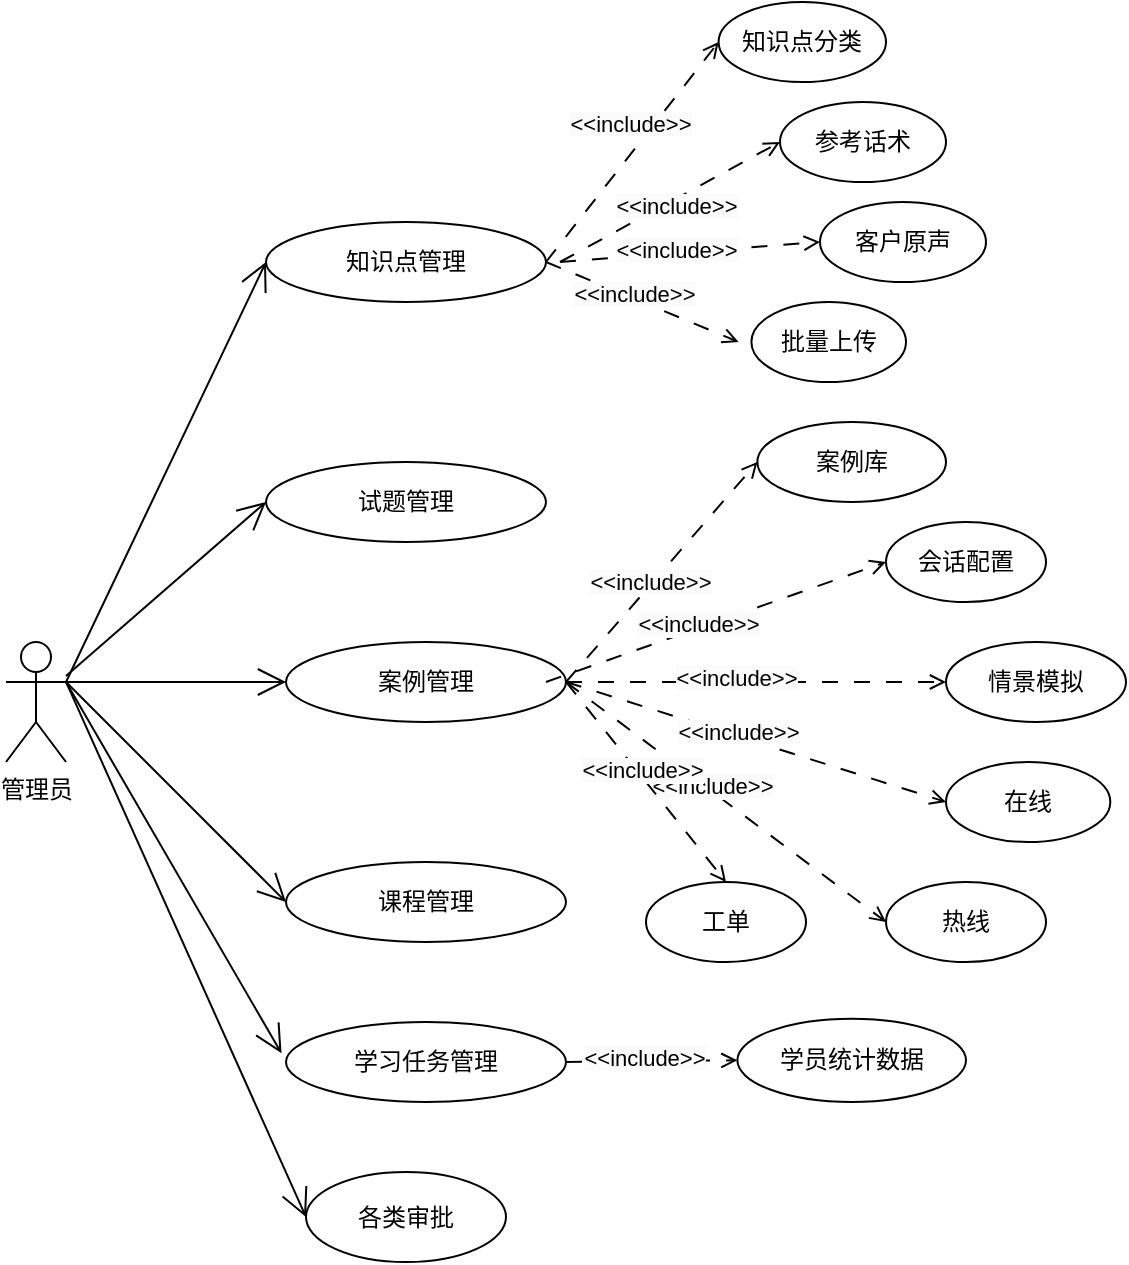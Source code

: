 <mxfile version="24.8.6">
  <diagram name="第 1 页" id="jLr4lrlrVHVJPcqsL-fy">
    <mxGraphModel dx="1187" dy="687" grid="1" gridSize="10" guides="1" tooltips="1" connect="1" arrows="1" fold="1" page="1" pageScale="1" pageWidth="827" pageHeight="1169" math="0" shadow="0">
      <root>
        <mxCell id="0" />
        <mxCell id="1" parent="0" />
        <mxCell id="9K5wpRG9sUKZ4BDB4qsN-1" value="管理员" style="shape=umlActor;verticalLabelPosition=bottom;verticalAlign=top;html=1;outlineConnect=0;" parent="1" vertex="1">
          <mxGeometry x="220" y="320" width="30" height="60" as="geometry" />
        </mxCell>
        <mxCell id="9K5wpRG9sUKZ4BDB4qsN-7" value="知识点管理" style="ellipse;whiteSpace=wrap;html=1;" parent="1" vertex="1">
          <mxGeometry x="350" y="110" width="140" height="40" as="geometry" />
        </mxCell>
        <mxCell id="9K5wpRG9sUKZ4BDB4qsN-8" value="" style="endArrow=open;endFill=1;endSize=12;html=1;rounded=0;exitX=1;exitY=0.333;exitDx=0;exitDy=0;exitPerimeter=0;entryX=0;entryY=0.5;entryDx=0;entryDy=0;" parent="1" source="9K5wpRG9sUKZ4BDB4qsN-1" target="9K5wpRG9sUKZ4BDB4qsN-7" edge="1">
          <mxGeometry width="160" relative="1" as="geometry">
            <mxPoint x="200" y="400" as="sourcePoint" />
            <mxPoint x="360" y="400" as="targetPoint" />
          </mxGeometry>
        </mxCell>
        <mxCell id="9K5wpRG9sUKZ4BDB4qsN-9" value="案例管理" style="ellipse;whiteSpace=wrap;html=1;" parent="1" vertex="1">
          <mxGeometry x="360" y="320" width="140" height="40" as="geometry" />
        </mxCell>
        <mxCell id="9K5wpRG9sUKZ4BDB4qsN-10" value="" style="endArrow=open;endFill=1;endSize=12;html=1;rounded=0;entryX=0;entryY=0.5;entryDx=0;entryDy=0;" parent="1" target="9K5wpRG9sUKZ4BDB4qsN-9" edge="1">
          <mxGeometry width="160" relative="1" as="geometry">
            <mxPoint x="250" y="340" as="sourcePoint" />
            <mxPoint x="400" y="260" as="targetPoint" />
          </mxGeometry>
        </mxCell>
        <mxCell id="9K5wpRG9sUKZ4BDB4qsN-11" value="试题管理" style="ellipse;whiteSpace=wrap;html=1;" parent="1" vertex="1">
          <mxGeometry x="350" y="230" width="140" height="40" as="geometry" />
        </mxCell>
        <mxCell id="9K5wpRG9sUKZ4BDB4qsN-12" value="课程管理" style="ellipse;whiteSpace=wrap;html=1;" parent="1" vertex="1">
          <mxGeometry x="360" y="430" width="140" height="40" as="geometry" />
        </mxCell>
        <mxCell id="9K5wpRG9sUKZ4BDB4qsN-13" value="学习任务管理" style="ellipse;whiteSpace=wrap;html=1;" parent="1" vertex="1">
          <mxGeometry x="360" y="510" width="140" height="40" as="geometry" />
        </mxCell>
        <mxCell id="9K5wpRG9sUKZ4BDB4qsN-14" value="" style="endArrow=open;endFill=1;endSize=12;html=1;rounded=0;entryX=0;entryY=0.5;entryDx=0;entryDy=0;" parent="1" source="9K5wpRG9sUKZ4BDB4qsN-1" target="9K5wpRG9sUKZ4BDB4qsN-11" edge="1">
          <mxGeometry width="160" relative="1" as="geometry">
            <mxPoint x="260" y="340" as="sourcePoint" />
            <mxPoint x="400" y="330" as="targetPoint" />
          </mxGeometry>
        </mxCell>
        <mxCell id="9K5wpRG9sUKZ4BDB4qsN-15" value="" style="endArrow=open;endFill=1;endSize=12;html=1;rounded=0;entryX=0;entryY=0.5;entryDx=0;entryDy=0;" parent="1" target="9K5wpRG9sUKZ4BDB4qsN-12" edge="1">
          <mxGeometry width="160" relative="1" as="geometry">
            <mxPoint x="250" y="340" as="sourcePoint" />
            <mxPoint x="390" y="430" as="targetPoint" />
          </mxGeometry>
        </mxCell>
        <mxCell id="9K5wpRG9sUKZ4BDB4qsN-16" value="" style="endArrow=open;endFill=1;endSize=12;html=1;rounded=0;entryX=-0.016;entryY=0.392;entryDx=0;entryDy=0;entryPerimeter=0;" parent="1" target="9K5wpRG9sUKZ4BDB4qsN-13" edge="1">
          <mxGeometry width="160" relative="1" as="geometry">
            <mxPoint x="250" y="340" as="sourcePoint" />
            <mxPoint x="420" y="470" as="targetPoint" />
          </mxGeometry>
        </mxCell>
        <mxCell id="9K5wpRG9sUKZ4BDB4qsN-17" value="学员统计数据" style="ellipse;whiteSpace=wrap;html=1;" parent="1" vertex="1">
          <mxGeometry x="585.7" y="508.32" width="114.3" height="41.68" as="geometry" />
        </mxCell>
        <mxCell id="0O4qhSUyokO77OFxhCxH-1" value="" style="endArrow=open;html=1;rounded=0;exitX=1;exitY=0.5;exitDx=0;exitDy=0;dashed=1;dashPattern=8 8;endFill=0;entryX=0;entryY=0.5;entryDx=0;entryDy=0;" edge="1" parent="1" source="9K5wpRG9sUKZ4BDB4qsN-7" target="0O4qhSUyokO77OFxhCxH-9">
          <mxGeometry width="50" height="50" relative="1" as="geometry">
            <mxPoint x="616.3" y="180" as="sourcePoint" />
            <mxPoint x="606.3" y="50" as="targetPoint" />
            <Array as="points" />
          </mxGeometry>
        </mxCell>
        <mxCell id="0O4qhSUyokO77OFxhCxH-6" value="&lt;span style=&quot;background-color: rgb(251, 251, 251);&quot;&gt;&amp;lt;&amp;lt;include&amp;gt;&amp;gt;&lt;/span&gt;" style="edgeLabel;html=1;align=center;verticalAlign=middle;resizable=0;points=[];rotation=0;" vertex="1" connectable="0" parent="0O4qhSUyokO77OFxhCxH-1">
          <mxGeometry x="-0.104" y="2" relative="1" as="geometry">
            <mxPoint x="5" y="-19" as="offset" />
          </mxGeometry>
        </mxCell>
        <mxCell id="0O4qhSUyokO77OFxhCxH-9" value="知识点分类" style="ellipse;whiteSpace=wrap;html=1;" vertex="1" parent="1">
          <mxGeometry x="576.3" width="83.7" height="40" as="geometry" />
        </mxCell>
        <mxCell id="0O4qhSUyokO77OFxhCxH-10" value="参考话术" style="ellipse;whiteSpace=wrap;html=1;" vertex="1" parent="1">
          <mxGeometry x="607" y="50" width="83" height="40" as="geometry" />
        </mxCell>
        <mxCell id="0O4qhSUyokO77OFxhCxH-11" value="客户原声" style="ellipse;whiteSpace=wrap;html=1;" vertex="1" parent="1">
          <mxGeometry x="627" y="100" width="83" height="40" as="geometry" />
        </mxCell>
        <mxCell id="0O4qhSUyokO77OFxhCxH-12" value="" style="endArrow=open;html=1;rounded=0;dashed=1;dashPattern=8 8;endFill=0;entryX=0;entryY=0.5;entryDx=0;entryDy=0;" edge="1" parent="1" target="0O4qhSUyokO77OFxhCxH-10">
          <mxGeometry width="50" height="50" relative="1" as="geometry">
            <mxPoint x="497" y="130" as="sourcePoint" />
            <mxPoint x="456.3" y="230" as="targetPoint" />
            <Array as="points" />
          </mxGeometry>
        </mxCell>
        <mxCell id="0O4qhSUyokO77OFxhCxH-13" value="&lt;span style=&quot;background-color: rgb(251, 251, 251);&quot;&gt;&amp;lt;&amp;lt;include&amp;gt;&amp;gt;&lt;/span&gt;" style="edgeLabel;html=1;align=center;verticalAlign=middle;resizable=0;points=[];" vertex="1" connectable="0" parent="0O4qhSUyokO77OFxhCxH-12">
          <mxGeometry x="-0.104" y="2" relative="1" as="geometry">
            <mxPoint x="10" as="offset" />
          </mxGeometry>
        </mxCell>
        <mxCell id="0O4qhSUyokO77OFxhCxH-14" value="" style="endArrow=open;html=1;rounded=0;dashed=1;dashPattern=8 8;endFill=0;entryX=0;entryY=0.5;entryDx=0;entryDy=0;" edge="1" parent="1" target="0O4qhSUyokO77OFxhCxH-11">
          <mxGeometry width="50" height="50" relative="1" as="geometry">
            <mxPoint x="497" y="130" as="sourcePoint" />
            <mxPoint x="616.3" y="110" as="targetPoint" />
            <Array as="points" />
          </mxGeometry>
        </mxCell>
        <mxCell id="0O4qhSUyokO77OFxhCxH-15" value="&lt;span style=&quot;background-color: rgb(251, 251, 251);&quot;&gt;&amp;lt;&amp;lt;include&amp;gt;&amp;gt;&lt;/span&gt;" style="edgeLabel;html=1;align=center;verticalAlign=middle;resizable=0;points=[];" vertex="1" connectable="0" parent="0O4qhSUyokO77OFxhCxH-14">
          <mxGeometry x="-0.104" y="2" relative="1" as="geometry">
            <mxPoint as="offset" />
          </mxGeometry>
        </mxCell>
        <mxCell id="0O4qhSUyokO77OFxhCxH-16" value="案例库" style="ellipse;whiteSpace=wrap;html=1;" vertex="1" parent="1">
          <mxGeometry x="595.7" y="210" width="94.3" height="40" as="geometry" />
        </mxCell>
        <mxCell id="0O4qhSUyokO77OFxhCxH-17" value="会话配置" style="ellipse;whiteSpace=wrap;html=1;" vertex="1" parent="1">
          <mxGeometry x="660" y="260" width="80" height="40" as="geometry" />
        </mxCell>
        <mxCell id="0O4qhSUyokO77OFxhCxH-19" value="" style="endArrow=open;html=1;rounded=0;dashed=1;dashPattern=8 8;endFill=0;exitX=1;exitY=0.5;exitDx=0;exitDy=0;" edge="1" parent="1" source="9K5wpRG9sUKZ4BDB4qsN-7">
          <mxGeometry width="50" height="50" relative="1" as="geometry">
            <mxPoint x="526.3" y="120" as="sourcePoint" />
            <mxPoint x="586.3" y="170" as="targetPoint" />
            <Array as="points" />
          </mxGeometry>
        </mxCell>
        <mxCell id="0O4qhSUyokO77OFxhCxH-20" value="&lt;span style=&quot;background-color: rgb(251, 251, 251);&quot;&gt;&amp;lt;&amp;lt;include&amp;gt;&amp;gt;&lt;/span&gt;" style="edgeLabel;html=1;align=center;verticalAlign=middle;resizable=0;points=[];" vertex="1" connectable="0" parent="0O4qhSUyokO77OFxhCxH-19">
          <mxGeometry x="-0.104" y="2" relative="1" as="geometry">
            <mxPoint as="offset" />
          </mxGeometry>
        </mxCell>
        <mxCell id="0O4qhSUyokO77OFxhCxH-21" value="批量上传" style="ellipse;whiteSpace=wrap;html=1;" vertex="1" parent="1">
          <mxGeometry x="592.7" y="150" width="77.3" height="40" as="geometry" />
        </mxCell>
        <mxCell id="0O4qhSUyokO77OFxhCxH-23" value="情景模拟" style="ellipse;whiteSpace=wrap;html=1;" vertex="1" parent="1">
          <mxGeometry x="690" y="320" width="90" height="40" as="geometry" />
        </mxCell>
        <mxCell id="0O4qhSUyokO77OFxhCxH-24" value="" style="endArrow=open;html=1;rounded=0;dashed=1;dashPattern=8 8;endFill=0;exitX=1;exitY=0.5;exitDx=0;exitDy=0;entryX=0;entryY=0.5;entryDx=0;entryDy=0;" edge="1" parent="1" source="9K5wpRG9sUKZ4BDB4qsN-9" target="0O4qhSUyokO77OFxhCxH-16">
          <mxGeometry width="50" height="50" relative="1" as="geometry">
            <mxPoint x="510" y="170" as="sourcePoint" />
            <mxPoint x="580" y="230" as="targetPoint" />
            <Array as="points" />
          </mxGeometry>
        </mxCell>
        <mxCell id="0O4qhSUyokO77OFxhCxH-25" value="&lt;span style=&quot;background-color: rgb(251, 251, 251);&quot;&gt;&amp;lt;&amp;lt;include&amp;gt;&amp;gt;&lt;/span&gt;" style="edgeLabel;html=1;align=center;verticalAlign=middle;resizable=0;points=[];" vertex="1" connectable="0" parent="0O4qhSUyokO77OFxhCxH-24">
          <mxGeometry x="-0.104" y="2" relative="1" as="geometry">
            <mxPoint as="offset" />
          </mxGeometry>
        </mxCell>
        <mxCell id="0O4qhSUyokO77OFxhCxH-27" value="" style="endArrow=open;html=1;rounded=0;dashed=1;dashPattern=8 8;endFill=0;entryX=0;entryY=0.5;entryDx=0;entryDy=0;" edge="1" parent="1" target="0O4qhSUyokO77OFxhCxH-17">
          <mxGeometry width="50" height="50" relative="1" as="geometry">
            <mxPoint x="490" y="340" as="sourcePoint" />
            <mxPoint x="560" y="320" as="targetPoint" />
            <Array as="points" />
          </mxGeometry>
        </mxCell>
        <mxCell id="0O4qhSUyokO77OFxhCxH-28" value="&lt;span style=&quot;background-color: rgb(251, 251, 251);&quot;&gt;&amp;lt;&amp;lt;include&amp;gt;&amp;gt;&lt;/span&gt;" style="edgeLabel;html=1;align=center;verticalAlign=middle;resizable=0;points=[];" vertex="1" connectable="0" parent="0O4qhSUyokO77OFxhCxH-27">
          <mxGeometry x="-0.104" y="2" relative="1" as="geometry">
            <mxPoint as="offset" />
          </mxGeometry>
        </mxCell>
        <mxCell id="0O4qhSUyokO77OFxhCxH-29" value="" style="endArrow=open;html=1;rounded=0;dashed=1;dashPattern=8 8;endFill=0;entryX=0;entryY=0.5;entryDx=0;entryDy=0;exitX=1;exitY=0.5;exitDx=0;exitDy=0;" edge="1" parent="1" source="9K5wpRG9sUKZ4BDB4qsN-9" target="0O4qhSUyokO77OFxhCxH-23">
          <mxGeometry width="50" height="50" relative="1" as="geometry">
            <mxPoint x="510" y="310" as="sourcePoint" />
            <mxPoint x="580" y="340" as="targetPoint" />
            <Array as="points" />
          </mxGeometry>
        </mxCell>
        <mxCell id="0O4qhSUyokO77OFxhCxH-30" value="&lt;span style=&quot;background-color: rgb(251, 251, 251);&quot;&gt;&amp;lt;&amp;lt;include&amp;gt;&amp;gt;&lt;/span&gt;" style="edgeLabel;html=1;align=center;verticalAlign=middle;resizable=0;points=[];" vertex="1" connectable="0" parent="0O4qhSUyokO77OFxhCxH-29">
          <mxGeometry x="-0.104" y="2" relative="1" as="geometry">
            <mxPoint as="offset" />
          </mxGeometry>
        </mxCell>
        <mxCell id="0O4qhSUyokO77OFxhCxH-31" value="" style="endArrow=open;html=1;rounded=0;dashed=1;dashPattern=8 8;endFill=0;entryX=0;entryY=0.5;entryDx=0;entryDy=0;exitX=1;exitY=0.5;exitDx=0;exitDy=0;" edge="1" parent="1" source="9K5wpRG9sUKZ4BDB4qsN-13" target="9K5wpRG9sUKZ4BDB4qsN-17">
          <mxGeometry width="50" height="50" relative="1" as="geometry">
            <mxPoint x="500" y="280" as="sourcePoint" />
            <mxPoint x="610" y="350" as="targetPoint" />
            <Array as="points" />
          </mxGeometry>
        </mxCell>
        <mxCell id="0O4qhSUyokO77OFxhCxH-32" value="&lt;span style=&quot;background-color: rgb(251, 251, 251);&quot;&gt;&amp;lt;&amp;lt;include&amp;gt;&amp;gt;&lt;/span&gt;" style="edgeLabel;html=1;align=center;verticalAlign=middle;resizable=0;points=[];" vertex="1" connectable="0" parent="0O4qhSUyokO77OFxhCxH-31">
          <mxGeometry x="-0.104" y="2" relative="1" as="geometry">
            <mxPoint as="offset" />
          </mxGeometry>
        </mxCell>
        <mxCell id="0O4qhSUyokO77OFxhCxH-35" value="热线" style="ellipse;whiteSpace=wrap;html=1;" vertex="1" parent="1">
          <mxGeometry x="660" y="440" width="80" height="40" as="geometry" />
        </mxCell>
        <mxCell id="0O4qhSUyokO77OFxhCxH-36" value="在线" style="ellipse;whiteSpace=wrap;html=1;" vertex="1" parent="1">
          <mxGeometry x="690" y="380" width="82.15" height="40" as="geometry" />
        </mxCell>
        <mxCell id="0O4qhSUyokO77OFxhCxH-37" value="" style="endArrow=open;html=1;rounded=0;dashed=1;dashPattern=8 8;endFill=0;entryX=0;entryY=0.5;entryDx=0;entryDy=0;exitX=1;exitY=0.5;exitDx=0;exitDy=0;" edge="1" parent="1" source="9K5wpRG9sUKZ4BDB4qsN-9" target="0O4qhSUyokO77OFxhCxH-36">
          <mxGeometry width="50" height="50" relative="1" as="geometry">
            <mxPoint x="490" y="290" as="sourcePoint" />
            <mxPoint x="470" y="320" as="targetPoint" />
            <Array as="points" />
          </mxGeometry>
        </mxCell>
        <mxCell id="0O4qhSUyokO77OFxhCxH-38" value="&lt;span style=&quot;background-color: rgb(251, 251, 251);&quot;&gt;&amp;lt;&amp;lt;include&amp;gt;&amp;gt;&lt;/span&gt;" style="edgeLabel;html=1;align=center;verticalAlign=middle;resizable=0;points=[];" vertex="1" connectable="0" parent="0O4qhSUyokO77OFxhCxH-37">
          <mxGeometry x="-0.104" y="2" relative="1" as="geometry">
            <mxPoint as="offset" />
          </mxGeometry>
        </mxCell>
        <mxCell id="0O4qhSUyokO77OFxhCxH-40" value="" style="endArrow=open;html=1;rounded=0;dashed=1;dashPattern=8 8;endFill=0;exitX=1;exitY=0.5;exitDx=0;exitDy=0;entryX=0;entryY=0.5;entryDx=0;entryDy=0;" edge="1" parent="1" source="9K5wpRG9sUKZ4BDB4qsN-9" target="0O4qhSUyokO77OFxhCxH-35">
          <mxGeometry width="50" height="50" relative="1" as="geometry">
            <mxPoint x="493" y="350" as="sourcePoint" />
            <mxPoint x="580" y="440" as="targetPoint" />
            <Array as="points" />
          </mxGeometry>
        </mxCell>
        <mxCell id="0O4qhSUyokO77OFxhCxH-41" value="&lt;span style=&quot;background-color: rgb(251, 251, 251);&quot;&gt;&amp;lt;&amp;lt;include&amp;gt;&amp;gt;&lt;/span&gt;" style="edgeLabel;html=1;align=center;verticalAlign=middle;resizable=0;points=[];" vertex="1" connectable="0" parent="0O4qhSUyokO77OFxhCxH-40">
          <mxGeometry x="-0.104" y="2" relative="1" as="geometry">
            <mxPoint as="offset" />
          </mxGeometry>
        </mxCell>
        <mxCell id="0O4qhSUyokO77OFxhCxH-42" value="各类审批" style="ellipse;whiteSpace=wrap;html=1;" vertex="1" parent="1">
          <mxGeometry x="370" y="585" width="100" height="45" as="geometry" />
        </mxCell>
        <mxCell id="0O4qhSUyokO77OFxhCxH-43" value="" style="endArrow=open;endFill=1;endSize=12;html=1;rounded=0;entryX=0;entryY=0.5;entryDx=0;entryDy=0;exitX=1;exitY=0.333;exitDx=0;exitDy=0;exitPerimeter=0;" edge="1" parent="1" source="9K5wpRG9sUKZ4BDB4qsN-1" target="0O4qhSUyokO77OFxhCxH-42">
          <mxGeometry width="160" relative="1" as="geometry">
            <mxPoint x="260" y="350" as="sourcePoint" />
            <mxPoint x="368" y="536" as="targetPoint" />
          </mxGeometry>
        </mxCell>
        <mxCell id="0O4qhSUyokO77OFxhCxH-45" value="工单" style="ellipse;whiteSpace=wrap;html=1;" vertex="1" parent="1">
          <mxGeometry x="540" y="440" width="80" height="40" as="geometry" />
        </mxCell>
        <mxCell id="0O4qhSUyokO77OFxhCxH-46" value="" style="endArrow=open;html=1;rounded=0;exitX=1;exitY=0.5;exitDx=0;exitDy=0;dashed=1;dashPattern=8 8;endFill=0;entryX=0.5;entryY=0;entryDx=0;entryDy=0;" edge="1" parent="1" source="9K5wpRG9sUKZ4BDB4qsN-9" target="0O4qhSUyokO77OFxhCxH-45">
          <mxGeometry width="50" height="50" relative="1" as="geometry">
            <mxPoint x="290" y="480" as="sourcePoint" />
            <mxPoint x="630" y="450" as="targetPoint" />
            <Array as="points" />
          </mxGeometry>
        </mxCell>
        <mxCell id="0O4qhSUyokO77OFxhCxH-47" value="&lt;span style=&quot;background-color: rgb(251, 251, 251);&quot;&gt;&amp;lt;&amp;lt;include&amp;gt;&amp;gt;&lt;/span&gt;" style="edgeLabel;html=1;align=center;verticalAlign=middle;resizable=0;points=[];" vertex="1" connectable="0" parent="0O4qhSUyokO77OFxhCxH-46">
          <mxGeometry x="-0.104" y="2" relative="1" as="geometry">
            <mxPoint as="offset" />
          </mxGeometry>
        </mxCell>
      </root>
    </mxGraphModel>
  </diagram>
</mxfile>
